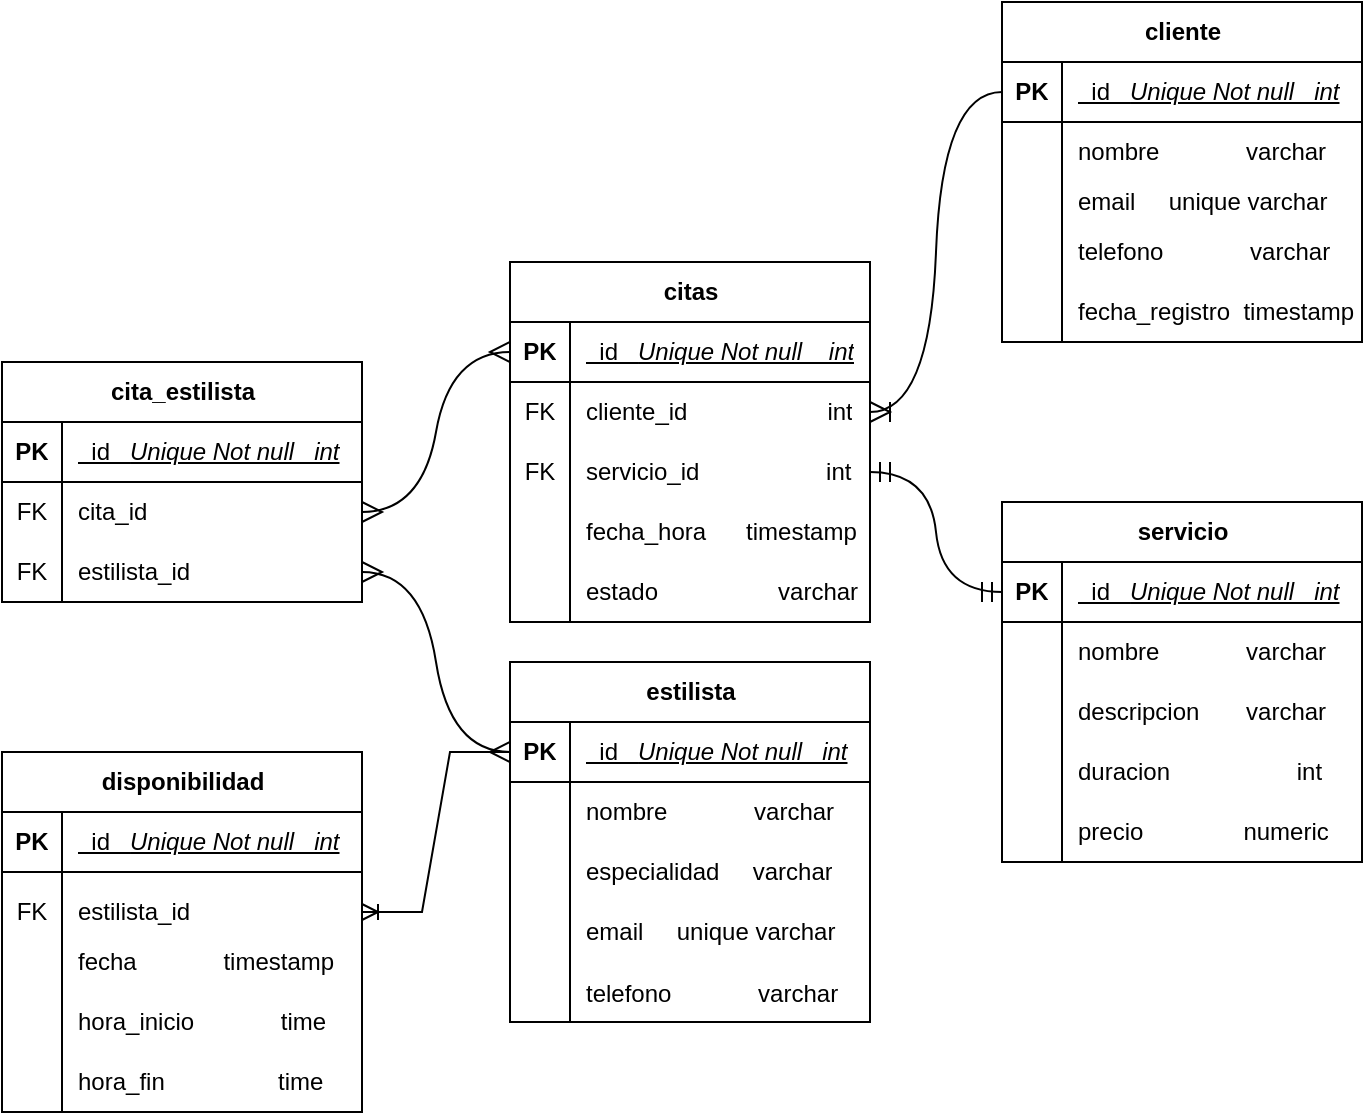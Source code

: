 <mxfile version="24.7.7" pages="2">
  <diagram name="DER" id="2YEWT8JmdDm5ds23QchY">
    <mxGraphModel grid="1" page="1" gridSize="10" guides="1" tooltips="1" connect="1" arrows="1" fold="1" pageScale="1" pageWidth="827" pageHeight="1169" math="0" shadow="0">
      <root>
        <mxCell id="0" />
        <mxCell id="1" parent="0" />
        <mxCell id="mz3XF2FVlqkhDc6d8bLx-1" value="cliente" style="shape=table;startSize=30;container=1;collapsible=1;childLayout=tableLayout;fixedRows=1;rowLines=0;fontStyle=1;align=center;resizeLast=1;html=1;" vertex="1" parent="1">
          <mxGeometry x="570" y="-990" width="180" height="170" as="geometry" />
        </mxCell>
        <mxCell id="mz3XF2FVlqkhDc6d8bLx-2" value="" style="shape=tableRow;horizontal=0;startSize=0;swimlaneHead=0;swimlaneBody=0;fillColor=none;collapsible=0;dropTarget=0;points=[[0,0.5],[1,0.5]];portConstraint=eastwest;top=0;left=0;right=0;bottom=1;" vertex="1" parent="mz3XF2FVlqkhDc6d8bLx-1">
          <mxGeometry y="30" width="180" height="30" as="geometry" />
        </mxCell>
        <mxCell id="mz3XF2FVlqkhDc6d8bLx-3" value="PK" style="shape=partialRectangle;connectable=0;fillColor=none;top=0;left=0;bottom=0;right=0;fontStyle=1;overflow=hidden;whiteSpace=wrap;html=1;" vertex="1" parent="mz3XF2FVlqkhDc6d8bLx-2">
          <mxGeometry width="30" height="30" as="geometry">
            <mxRectangle width="30" height="30" as="alternateBounds" />
          </mxGeometry>
        </mxCell>
        <mxCell id="mz3XF2FVlqkhDc6d8bLx-4" value="&lt;span style=&quot;font-weight: normal;&quot;&gt;&amp;nbsp; id&amp;nbsp; &amp;nbsp;&lt;i&gt;Unique Not null&amp;nbsp; &amp;nbsp;int&lt;/i&gt;&lt;/span&gt;" style="shape=partialRectangle;connectable=0;fillColor=none;top=0;left=0;bottom=0;right=0;align=left;spacingLeft=6;fontStyle=5;overflow=hidden;whiteSpace=wrap;html=1;" vertex="1" parent="mz3XF2FVlqkhDc6d8bLx-2">
          <mxGeometry x="30" width="150" height="30" as="geometry">
            <mxRectangle width="150" height="30" as="alternateBounds" />
          </mxGeometry>
        </mxCell>
        <mxCell id="mz3XF2FVlqkhDc6d8bLx-5" value="" style="shape=tableRow;horizontal=0;startSize=0;swimlaneHead=0;swimlaneBody=0;fillColor=none;collapsible=0;dropTarget=0;points=[[0,0.5],[1,0.5]];portConstraint=eastwest;top=0;left=0;right=0;bottom=0;" vertex="1" parent="mz3XF2FVlqkhDc6d8bLx-1">
          <mxGeometry y="60" width="180" height="30" as="geometry" />
        </mxCell>
        <mxCell id="mz3XF2FVlqkhDc6d8bLx-6" value="" style="shape=partialRectangle;connectable=0;fillColor=none;top=0;left=0;bottom=0;right=0;editable=1;overflow=hidden;whiteSpace=wrap;html=1;" vertex="1" parent="mz3XF2FVlqkhDc6d8bLx-5">
          <mxGeometry width="30" height="30" as="geometry">
            <mxRectangle width="30" height="30" as="alternateBounds" />
          </mxGeometry>
        </mxCell>
        <mxCell id="mz3XF2FVlqkhDc6d8bLx-7" value="nombre&amp;nbsp; &amp;nbsp; &amp;nbsp; &amp;nbsp; &amp;nbsp; &amp;nbsp; &amp;nbsp;varchar" style="shape=partialRectangle;connectable=0;fillColor=none;top=0;left=0;bottom=0;right=0;align=left;spacingLeft=6;overflow=hidden;whiteSpace=wrap;html=1;" vertex="1" parent="mz3XF2FVlqkhDc6d8bLx-5">
          <mxGeometry x="30" width="150" height="30" as="geometry">
            <mxRectangle width="150" height="30" as="alternateBounds" />
          </mxGeometry>
        </mxCell>
        <mxCell id="UyIufJHTst8PUv4BLB6f-72" value="" style="shape=tableRow;horizontal=0;startSize=0;swimlaneHead=0;swimlaneBody=0;fillColor=none;collapsible=0;dropTarget=0;points=[[0,0.5],[1,0.5]];portConstraint=eastwest;top=0;left=0;right=0;bottom=0;" vertex="1" parent="mz3XF2FVlqkhDc6d8bLx-1">
          <mxGeometry y="90" width="180" height="20" as="geometry" />
        </mxCell>
        <mxCell id="UyIufJHTst8PUv4BLB6f-73" value="" style="shape=partialRectangle;connectable=0;fillColor=none;top=0;left=0;bottom=0;right=0;editable=1;overflow=hidden;whiteSpace=wrap;html=1;" vertex="1" parent="UyIufJHTst8PUv4BLB6f-72">
          <mxGeometry width="30" height="20" as="geometry">
            <mxRectangle width="30" height="20" as="alternateBounds" />
          </mxGeometry>
        </mxCell>
        <mxCell id="UyIufJHTst8PUv4BLB6f-74" value="email&amp;nbsp; &amp;nbsp; &amp;nbsp;unique varchar" style="shape=partialRectangle;connectable=0;fillColor=none;top=0;left=0;bottom=0;right=0;align=left;spacingLeft=6;overflow=hidden;whiteSpace=wrap;html=1;" vertex="1" parent="UyIufJHTst8PUv4BLB6f-72">
          <mxGeometry x="30" width="150" height="20" as="geometry">
            <mxRectangle width="150" height="20" as="alternateBounds" />
          </mxGeometry>
        </mxCell>
        <mxCell id="UyIufJHTst8PUv4BLB6f-81" value="" style="shape=tableRow;horizontal=0;startSize=0;swimlaneHead=0;swimlaneBody=0;fillColor=none;collapsible=0;dropTarget=0;points=[[0,0.5],[1,0.5]];portConstraint=eastwest;top=0;left=0;right=0;bottom=0;" vertex="1" parent="mz3XF2FVlqkhDc6d8bLx-1">
          <mxGeometry y="110" width="180" height="30" as="geometry" />
        </mxCell>
        <mxCell id="UyIufJHTst8PUv4BLB6f-82" value="" style="shape=partialRectangle;connectable=0;fillColor=none;top=0;left=0;bottom=0;right=0;editable=1;overflow=hidden;whiteSpace=wrap;html=1;" vertex="1" parent="UyIufJHTst8PUv4BLB6f-81">
          <mxGeometry width="30" height="30" as="geometry">
            <mxRectangle width="30" height="30" as="alternateBounds" />
          </mxGeometry>
        </mxCell>
        <mxCell id="UyIufJHTst8PUv4BLB6f-83" value="telefono&amp;nbsp; &amp;nbsp; &amp;nbsp; &amp;nbsp; &amp;nbsp; &amp;nbsp; &amp;nbsp;varchar" style="shape=partialRectangle;connectable=0;fillColor=none;top=0;left=0;bottom=0;right=0;align=left;spacingLeft=6;overflow=hidden;whiteSpace=wrap;html=1;" vertex="1" parent="UyIufJHTst8PUv4BLB6f-81">
          <mxGeometry x="30" width="150" height="30" as="geometry">
            <mxRectangle width="150" height="30" as="alternateBounds" />
          </mxGeometry>
        </mxCell>
        <mxCell id="UyIufJHTst8PUv4BLB6f-97" value="" style="shape=tableRow;horizontal=0;startSize=0;swimlaneHead=0;swimlaneBody=0;fillColor=none;collapsible=0;dropTarget=0;points=[[0,0.5],[1,0.5]];portConstraint=eastwest;top=0;left=0;right=0;bottom=0;" vertex="1" parent="mz3XF2FVlqkhDc6d8bLx-1">
          <mxGeometry y="140" width="180" height="30" as="geometry" />
        </mxCell>
        <mxCell id="UyIufJHTst8PUv4BLB6f-98" value="" style="shape=partialRectangle;connectable=0;fillColor=none;top=0;left=0;bottom=0;right=0;editable=1;overflow=hidden;whiteSpace=wrap;html=1;" vertex="1" parent="UyIufJHTst8PUv4BLB6f-97">
          <mxGeometry width="30" height="30" as="geometry">
            <mxRectangle width="30" height="30" as="alternateBounds" />
          </mxGeometry>
        </mxCell>
        <mxCell id="UyIufJHTst8PUv4BLB6f-99" value="fecha_registro&amp;nbsp; timestamp&amp;nbsp;" style="shape=partialRectangle;connectable=0;fillColor=none;top=0;left=0;bottom=0;right=0;align=left;spacingLeft=6;overflow=hidden;whiteSpace=wrap;html=1;" vertex="1" parent="UyIufJHTst8PUv4BLB6f-97">
          <mxGeometry x="30" width="150" height="30" as="geometry">
            <mxRectangle width="150" height="30" as="alternateBounds" />
          </mxGeometry>
        </mxCell>
        <mxCell id="UyIufJHTst8PUv4BLB6f-1" value="servicio" style="shape=table;startSize=30;container=1;collapsible=1;childLayout=tableLayout;fixedRows=1;rowLines=0;fontStyle=1;align=center;resizeLast=1;html=1;" vertex="1" parent="1">
          <mxGeometry x="570" y="-740" width="180" height="180" as="geometry" />
        </mxCell>
        <mxCell id="UyIufJHTst8PUv4BLB6f-2" value="" style="shape=tableRow;horizontal=0;startSize=0;swimlaneHead=0;swimlaneBody=0;fillColor=none;collapsible=0;dropTarget=0;points=[[0,0.5],[1,0.5]];portConstraint=eastwest;top=0;left=0;right=0;bottom=1;" vertex="1" parent="UyIufJHTst8PUv4BLB6f-1">
          <mxGeometry y="30" width="180" height="30" as="geometry" />
        </mxCell>
        <mxCell id="UyIufJHTst8PUv4BLB6f-3" value="PK" style="shape=partialRectangle;connectable=0;fillColor=none;top=0;left=0;bottom=0;right=0;fontStyle=1;overflow=hidden;whiteSpace=wrap;html=1;" vertex="1" parent="UyIufJHTst8PUv4BLB6f-2">
          <mxGeometry width="30" height="30" as="geometry">
            <mxRectangle width="30" height="30" as="alternateBounds" />
          </mxGeometry>
        </mxCell>
        <mxCell id="UyIufJHTst8PUv4BLB6f-4" value="&lt;span style=&quot;font-weight: 400;&quot;&gt;&amp;nbsp; id&amp;nbsp; &amp;nbsp;&lt;/span&gt;&lt;i style=&quot;font-weight: 400;&quot;&gt;Unique Not null&amp;nbsp; &amp;nbsp;int&lt;/i&gt;" style="shape=partialRectangle;connectable=0;fillColor=none;top=0;left=0;bottom=0;right=0;align=left;spacingLeft=6;fontStyle=5;overflow=hidden;whiteSpace=wrap;html=1;" vertex="1" parent="UyIufJHTst8PUv4BLB6f-2">
          <mxGeometry x="30" width="150" height="30" as="geometry">
            <mxRectangle width="150" height="30" as="alternateBounds" />
          </mxGeometry>
        </mxCell>
        <mxCell id="UyIufJHTst8PUv4BLB6f-5" value="" style="shape=tableRow;horizontal=0;startSize=0;swimlaneHead=0;swimlaneBody=0;fillColor=none;collapsible=0;dropTarget=0;points=[[0,0.5],[1,0.5]];portConstraint=eastwest;top=0;left=0;right=0;bottom=0;" vertex="1" parent="UyIufJHTst8PUv4BLB6f-1">
          <mxGeometry y="60" width="180" height="30" as="geometry" />
        </mxCell>
        <mxCell id="UyIufJHTst8PUv4BLB6f-6" value="" style="shape=partialRectangle;connectable=0;fillColor=none;top=0;left=0;bottom=0;right=0;editable=1;overflow=hidden;whiteSpace=wrap;html=1;" vertex="1" parent="UyIufJHTst8PUv4BLB6f-5">
          <mxGeometry width="30" height="30" as="geometry">
            <mxRectangle width="30" height="30" as="alternateBounds" />
          </mxGeometry>
        </mxCell>
        <mxCell id="UyIufJHTst8PUv4BLB6f-7" value="nombre&amp;nbsp; &amp;nbsp; &amp;nbsp; &amp;nbsp; &amp;nbsp; &amp;nbsp; &amp;nbsp;varchar" style="shape=partialRectangle;connectable=0;fillColor=none;top=0;left=0;bottom=0;right=0;align=left;spacingLeft=6;overflow=hidden;whiteSpace=wrap;html=1;" vertex="1" parent="UyIufJHTst8PUv4BLB6f-5">
          <mxGeometry x="30" width="150" height="30" as="geometry">
            <mxRectangle width="150" height="30" as="alternateBounds" />
          </mxGeometry>
        </mxCell>
        <mxCell id="UyIufJHTst8PUv4BLB6f-8" value="" style="shape=tableRow;horizontal=0;startSize=0;swimlaneHead=0;swimlaneBody=0;fillColor=none;collapsible=0;dropTarget=0;points=[[0,0.5],[1,0.5]];portConstraint=eastwest;top=0;left=0;right=0;bottom=0;" vertex="1" parent="UyIufJHTst8PUv4BLB6f-1">
          <mxGeometry y="90" width="180" height="30" as="geometry" />
        </mxCell>
        <mxCell id="UyIufJHTst8PUv4BLB6f-9" value="" style="shape=partialRectangle;connectable=0;fillColor=none;top=0;left=0;bottom=0;right=0;editable=1;overflow=hidden;whiteSpace=wrap;html=1;" vertex="1" parent="UyIufJHTst8PUv4BLB6f-8">
          <mxGeometry width="30" height="30" as="geometry">
            <mxRectangle width="30" height="30" as="alternateBounds" />
          </mxGeometry>
        </mxCell>
        <mxCell id="UyIufJHTst8PUv4BLB6f-10" value="descripcion&amp;nbsp; &amp;nbsp; &amp;nbsp; &amp;nbsp;varchar" style="shape=partialRectangle;connectable=0;fillColor=none;top=0;left=0;bottom=0;right=0;align=left;spacingLeft=6;overflow=hidden;whiteSpace=wrap;html=1;" vertex="1" parent="UyIufJHTst8PUv4BLB6f-8">
          <mxGeometry x="30" width="150" height="30" as="geometry">
            <mxRectangle width="150" height="30" as="alternateBounds" />
          </mxGeometry>
        </mxCell>
        <mxCell id="UyIufJHTst8PUv4BLB6f-11" value="" style="shape=tableRow;horizontal=0;startSize=0;swimlaneHead=0;swimlaneBody=0;fillColor=none;collapsible=0;dropTarget=0;points=[[0,0.5],[1,0.5]];portConstraint=eastwest;top=0;left=0;right=0;bottom=0;" vertex="1" parent="UyIufJHTst8PUv4BLB6f-1">
          <mxGeometry y="120" width="180" height="30" as="geometry" />
        </mxCell>
        <mxCell id="UyIufJHTst8PUv4BLB6f-12" value="" style="shape=partialRectangle;connectable=0;fillColor=none;top=0;left=0;bottom=0;right=0;editable=1;overflow=hidden;whiteSpace=wrap;html=1;" vertex="1" parent="UyIufJHTst8PUv4BLB6f-11">
          <mxGeometry width="30" height="30" as="geometry">
            <mxRectangle width="30" height="30" as="alternateBounds" />
          </mxGeometry>
        </mxCell>
        <mxCell id="UyIufJHTst8PUv4BLB6f-13" value="duracion&amp;nbsp; &amp;nbsp; &amp;nbsp; &amp;nbsp; &amp;nbsp; &amp;nbsp; &amp;nbsp; &amp;nbsp; &amp;nbsp; &amp;nbsp;int" style="shape=partialRectangle;connectable=0;fillColor=none;top=0;left=0;bottom=0;right=0;align=left;spacingLeft=6;overflow=hidden;whiteSpace=wrap;html=1;" vertex="1" parent="UyIufJHTst8PUv4BLB6f-11">
          <mxGeometry x="30" width="150" height="30" as="geometry">
            <mxRectangle width="150" height="30" as="alternateBounds" />
          </mxGeometry>
        </mxCell>
        <mxCell id="UyIufJHTst8PUv4BLB6f-131" value="" style="shape=tableRow;horizontal=0;startSize=0;swimlaneHead=0;swimlaneBody=0;fillColor=none;collapsible=0;dropTarget=0;points=[[0,0.5],[1,0.5]];portConstraint=eastwest;top=0;left=0;right=0;bottom=0;" vertex="1" parent="UyIufJHTst8PUv4BLB6f-1">
          <mxGeometry y="150" width="180" height="30" as="geometry" />
        </mxCell>
        <mxCell id="UyIufJHTst8PUv4BLB6f-132" value="" style="shape=partialRectangle;connectable=0;fillColor=none;top=0;left=0;bottom=0;right=0;editable=1;overflow=hidden;whiteSpace=wrap;html=1;" vertex="1" parent="UyIufJHTst8PUv4BLB6f-131">
          <mxGeometry width="30" height="30" as="geometry">
            <mxRectangle width="30" height="30" as="alternateBounds" />
          </mxGeometry>
        </mxCell>
        <mxCell id="UyIufJHTst8PUv4BLB6f-133" value="precio&amp;nbsp; &amp;nbsp; &amp;nbsp; &amp;nbsp; &amp;nbsp; &amp;nbsp; &amp;nbsp; &amp;nbsp;numeric" style="shape=partialRectangle;connectable=0;fillColor=none;top=0;left=0;bottom=0;right=0;align=left;spacingLeft=6;overflow=hidden;whiteSpace=wrap;html=1;" vertex="1" parent="UyIufJHTst8PUv4BLB6f-131">
          <mxGeometry x="30" width="150" height="30" as="geometry">
            <mxRectangle width="150" height="30" as="alternateBounds" />
          </mxGeometry>
        </mxCell>
        <mxCell id="UyIufJHTst8PUv4BLB6f-14" value="citas" style="shape=table;startSize=30;container=1;collapsible=1;childLayout=tableLayout;fixedRows=1;rowLines=0;fontStyle=1;align=center;resizeLast=1;html=1;" vertex="1" parent="1">
          <mxGeometry x="324" y="-860" width="180" height="180" as="geometry" />
        </mxCell>
        <mxCell id="UyIufJHTst8PUv4BLB6f-15" value="" style="shape=tableRow;horizontal=0;startSize=0;swimlaneHead=0;swimlaneBody=0;fillColor=none;collapsible=0;dropTarget=0;points=[[0,0.5],[1,0.5]];portConstraint=eastwest;top=0;left=0;right=0;bottom=1;" vertex="1" parent="UyIufJHTst8PUv4BLB6f-14">
          <mxGeometry y="30" width="180" height="30" as="geometry" />
        </mxCell>
        <mxCell id="UyIufJHTst8PUv4BLB6f-16" value="PK" style="shape=partialRectangle;connectable=0;fillColor=none;top=0;left=0;bottom=0;right=0;fontStyle=1;overflow=hidden;whiteSpace=wrap;html=1;" vertex="1" parent="UyIufJHTst8PUv4BLB6f-15">
          <mxGeometry width="30" height="30" as="geometry">
            <mxRectangle width="30" height="30" as="alternateBounds" />
          </mxGeometry>
        </mxCell>
        <mxCell id="UyIufJHTst8PUv4BLB6f-17" value="&lt;span style=&quot;font-weight: 400;&quot;&gt;&amp;nbsp; id&amp;nbsp; &amp;nbsp;&lt;/span&gt;&lt;i style=&quot;font-weight: 400;&quot;&gt;Unique Not null&amp;nbsp; &amp;nbsp; int&lt;/i&gt;" style="shape=partialRectangle;connectable=0;fillColor=none;top=0;left=0;bottom=0;right=0;align=left;spacingLeft=6;fontStyle=5;overflow=hidden;whiteSpace=wrap;html=1;" vertex="1" parent="UyIufJHTst8PUv4BLB6f-15">
          <mxGeometry x="30" width="150" height="30" as="geometry">
            <mxRectangle width="150" height="30" as="alternateBounds" />
          </mxGeometry>
        </mxCell>
        <mxCell id="UyIufJHTst8PUv4BLB6f-125" value="" style="shape=tableRow;horizontal=0;startSize=0;swimlaneHead=0;swimlaneBody=0;fillColor=none;collapsible=0;dropTarget=0;points=[[0,0.5],[1,0.5]];portConstraint=eastwest;top=0;left=0;right=0;bottom=0;" vertex="1" parent="UyIufJHTst8PUv4BLB6f-14">
          <mxGeometry y="60" width="180" height="30" as="geometry" />
        </mxCell>
        <mxCell id="UyIufJHTst8PUv4BLB6f-126" value="FK" style="shape=partialRectangle;connectable=0;fillColor=none;top=0;left=0;bottom=0;right=0;fontStyle=0;overflow=hidden;whiteSpace=wrap;html=1;" vertex="1" parent="UyIufJHTst8PUv4BLB6f-125">
          <mxGeometry width="30" height="30" as="geometry">
            <mxRectangle width="30" height="30" as="alternateBounds" />
          </mxGeometry>
        </mxCell>
        <mxCell id="UyIufJHTst8PUv4BLB6f-127" value="cliente_id&amp;nbsp; &amp;nbsp; &amp;nbsp; &amp;nbsp; &amp;nbsp; &amp;nbsp; &amp;nbsp; &amp;nbsp; &amp;nbsp; &amp;nbsp; &amp;nbsp;int" style="shape=partialRectangle;connectable=0;fillColor=none;top=0;left=0;bottom=0;right=0;align=left;spacingLeft=6;fontStyle=0;overflow=hidden;whiteSpace=wrap;html=1;" vertex="1" parent="UyIufJHTst8PUv4BLB6f-125">
          <mxGeometry x="30" width="150" height="30" as="geometry">
            <mxRectangle width="150" height="30" as="alternateBounds" />
          </mxGeometry>
        </mxCell>
        <mxCell id="UyIufJHTst8PUv4BLB6f-128" value="" style="shape=tableRow;horizontal=0;startSize=0;swimlaneHead=0;swimlaneBody=0;fillColor=none;collapsible=0;dropTarget=0;points=[[0,0.5],[1,0.5]];portConstraint=eastwest;top=0;left=0;right=0;bottom=0;" vertex="1" parent="UyIufJHTst8PUv4BLB6f-14">
          <mxGeometry y="90" width="180" height="30" as="geometry" />
        </mxCell>
        <mxCell id="UyIufJHTst8PUv4BLB6f-129" value="FK" style="shape=partialRectangle;connectable=0;fillColor=none;top=0;left=0;bottom=0;right=0;fontStyle=0;overflow=hidden;whiteSpace=wrap;html=1;" vertex="1" parent="UyIufJHTst8PUv4BLB6f-128">
          <mxGeometry width="30" height="30" as="geometry">
            <mxRectangle width="30" height="30" as="alternateBounds" />
          </mxGeometry>
        </mxCell>
        <mxCell id="UyIufJHTst8PUv4BLB6f-130" value="servicio_id&amp;nbsp; &amp;nbsp; &amp;nbsp; &amp;nbsp; &amp;nbsp; &amp;nbsp; &amp;nbsp; &amp;nbsp; &amp;nbsp; &amp;nbsp;int" style="shape=partialRectangle;connectable=0;fillColor=none;top=0;left=0;bottom=0;right=0;align=left;spacingLeft=6;fontStyle=0;overflow=hidden;whiteSpace=wrap;html=1;" vertex="1" parent="UyIufJHTst8PUv4BLB6f-128">
          <mxGeometry x="30" width="150" height="30" as="geometry">
            <mxRectangle width="150" height="30" as="alternateBounds" />
          </mxGeometry>
        </mxCell>
        <mxCell id="UyIufJHTst8PUv4BLB6f-18" value="" style="shape=tableRow;horizontal=0;startSize=0;swimlaneHead=0;swimlaneBody=0;fillColor=none;collapsible=0;dropTarget=0;points=[[0,0.5],[1,0.5]];portConstraint=eastwest;top=0;left=0;right=0;bottom=0;" vertex="1" parent="UyIufJHTst8PUv4BLB6f-14">
          <mxGeometry y="120" width="180" height="30" as="geometry" />
        </mxCell>
        <mxCell id="UyIufJHTst8PUv4BLB6f-19" value="" style="shape=partialRectangle;connectable=0;fillColor=none;top=0;left=0;bottom=0;right=0;editable=1;overflow=hidden;whiteSpace=wrap;html=1;" vertex="1" parent="UyIufJHTst8PUv4BLB6f-18">
          <mxGeometry width="30" height="30" as="geometry">
            <mxRectangle width="30" height="30" as="alternateBounds" />
          </mxGeometry>
        </mxCell>
        <mxCell id="UyIufJHTst8PUv4BLB6f-20" value="fecha_hora&amp;nbsp; &amp;nbsp; &amp;nbsp; timestamp" style="shape=partialRectangle;connectable=0;fillColor=none;top=0;left=0;bottom=0;right=0;align=left;spacingLeft=6;overflow=hidden;whiteSpace=wrap;html=1;" vertex="1" parent="UyIufJHTst8PUv4BLB6f-18">
          <mxGeometry x="30" width="150" height="30" as="geometry">
            <mxRectangle width="150" height="30" as="alternateBounds" />
          </mxGeometry>
        </mxCell>
        <mxCell id="UyIufJHTst8PUv4BLB6f-21" value="" style="shape=tableRow;horizontal=0;startSize=0;swimlaneHead=0;swimlaneBody=0;fillColor=none;collapsible=0;dropTarget=0;points=[[0,0.5],[1,0.5]];portConstraint=eastwest;top=0;left=0;right=0;bottom=0;" vertex="1" parent="UyIufJHTst8PUv4BLB6f-14">
          <mxGeometry y="150" width="180" height="30" as="geometry" />
        </mxCell>
        <mxCell id="UyIufJHTst8PUv4BLB6f-22" value="" style="shape=partialRectangle;connectable=0;fillColor=none;top=0;left=0;bottom=0;right=0;editable=1;overflow=hidden;whiteSpace=wrap;html=1;" vertex="1" parent="UyIufJHTst8PUv4BLB6f-21">
          <mxGeometry width="30" height="30" as="geometry">
            <mxRectangle width="30" height="30" as="alternateBounds" />
          </mxGeometry>
        </mxCell>
        <mxCell id="UyIufJHTst8PUv4BLB6f-23" value="estado&amp;nbsp; &amp;nbsp; &amp;nbsp; &amp;nbsp; &amp;nbsp; &amp;nbsp; &amp;nbsp; &amp;nbsp; &amp;nbsp; varchar" style="shape=partialRectangle;connectable=0;fillColor=none;top=0;left=0;bottom=0;right=0;align=left;spacingLeft=6;overflow=hidden;whiteSpace=wrap;html=1;" vertex="1" parent="UyIufJHTst8PUv4BLB6f-21">
          <mxGeometry x="30" width="150" height="30" as="geometry">
            <mxRectangle width="150" height="30" as="alternateBounds" />
          </mxGeometry>
        </mxCell>
        <mxCell id="UyIufJHTst8PUv4BLB6f-27" value="estilista" style="shape=table;startSize=30;container=1;collapsible=1;childLayout=tableLayout;fixedRows=1;rowLines=0;fontStyle=1;align=center;resizeLast=1;html=1;" vertex="1" parent="1">
          <mxGeometry x="324" y="-660" width="180" height="180" as="geometry" />
        </mxCell>
        <mxCell id="UyIufJHTst8PUv4BLB6f-28" value="" style="shape=tableRow;horizontal=0;startSize=0;swimlaneHead=0;swimlaneBody=0;fillColor=none;collapsible=0;dropTarget=0;points=[[0,0.5],[1,0.5]];portConstraint=eastwest;top=0;left=0;right=0;bottom=1;" vertex="1" parent="UyIufJHTst8PUv4BLB6f-27">
          <mxGeometry y="30" width="180" height="30" as="geometry" />
        </mxCell>
        <mxCell id="UyIufJHTst8PUv4BLB6f-29" value="PK" style="shape=partialRectangle;connectable=0;fillColor=none;top=0;left=0;bottom=0;right=0;fontStyle=1;overflow=hidden;whiteSpace=wrap;html=1;" vertex="1" parent="UyIufJHTst8PUv4BLB6f-28">
          <mxGeometry width="30" height="30" as="geometry">
            <mxRectangle width="30" height="30" as="alternateBounds" />
          </mxGeometry>
        </mxCell>
        <mxCell id="UyIufJHTst8PUv4BLB6f-30" value="&lt;span style=&quot;font-weight: 400;&quot;&gt;&amp;nbsp; id&amp;nbsp; &amp;nbsp;&lt;/span&gt;&lt;i style=&quot;font-weight: 400;&quot;&gt;Unique Not null&amp;nbsp; &amp;nbsp;int&lt;/i&gt;" style="shape=partialRectangle;connectable=0;fillColor=none;top=0;left=0;bottom=0;right=0;align=left;spacingLeft=6;fontStyle=5;overflow=hidden;whiteSpace=wrap;html=1;" vertex="1" parent="UyIufJHTst8PUv4BLB6f-28">
          <mxGeometry x="30" width="150" height="30" as="geometry">
            <mxRectangle width="150" height="30" as="alternateBounds" />
          </mxGeometry>
        </mxCell>
        <mxCell id="UyIufJHTst8PUv4BLB6f-31" value="" style="shape=tableRow;horizontal=0;startSize=0;swimlaneHead=0;swimlaneBody=0;fillColor=none;collapsible=0;dropTarget=0;points=[[0,0.5],[1,0.5]];portConstraint=eastwest;top=0;left=0;right=0;bottom=0;" vertex="1" parent="UyIufJHTst8PUv4BLB6f-27">
          <mxGeometry y="60" width="180" height="30" as="geometry" />
        </mxCell>
        <mxCell id="UyIufJHTst8PUv4BLB6f-32" value="" style="shape=partialRectangle;connectable=0;fillColor=none;top=0;left=0;bottom=0;right=0;editable=1;overflow=hidden;whiteSpace=wrap;html=1;" vertex="1" parent="UyIufJHTst8PUv4BLB6f-31">
          <mxGeometry width="30" height="30" as="geometry">
            <mxRectangle width="30" height="30" as="alternateBounds" />
          </mxGeometry>
        </mxCell>
        <mxCell id="UyIufJHTst8PUv4BLB6f-33" value="nombre&amp;nbsp; &amp;nbsp; &amp;nbsp; &amp;nbsp; &amp;nbsp; &amp;nbsp; &amp;nbsp;varchar" style="shape=partialRectangle;connectable=0;fillColor=none;top=0;left=0;bottom=0;right=0;align=left;spacingLeft=6;overflow=hidden;whiteSpace=wrap;html=1;" vertex="1" parent="UyIufJHTst8PUv4BLB6f-31">
          <mxGeometry x="30" width="150" height="30" as="geometry">
            <mxRectangle width="150" height="30" as="alternateBounds" />
          </mxGeometry>
        </mxCell>
        <mxCell id="UyIufJHTst8PUv4BLB6f-34" value="" style="shape=tableRow;horizontal=0;startSize=0;swimlaneHead=0;swimlaneBody=0;fillColor=none;collapsible=0;dropTarget=0;points=[[0,0.5],[1,0.5]];portConstraint=eastwest;top=0;left=0;right=0;bottom=0;" vertex="1" parent="UyIufJHTst8PUv4BLB6f-27">
          <mxGeometry y="90" width="180" height="30" as="geometry" />
        </mxCell>
        <mxCell id="UyIufJHTst8PUv4BLB6f-35" value="" style="shape=partialRectangle;connectable=0;fillColor=none;top=0;left=0;bottom=0;right=0;editable=1;overflow=hidden;whiteSpace=wrap;html=1;" vertex="1" parent="UyIufJHTst8PUv4BLB6f-34">
          <mxGeometry width="30" height="30" as="geometry">
            <mxRectangle width="30" height="30" as="alternateBounds" />
          </mxGeometry>
        </mxCell>
        <mxCell id="UyIufJHTst8PUv4BLB6f-36" value="especialidad&amp;nbsp; &amp;nbsp; &amp;nbsp;varchar" style="shape=partialRectangle;connectable=0;fillColor=none;top=0;left=0;bottom=0;right=0;align=left;spacingLeft=6;overflow=hidden;whiteSpace=wrap;html=1;" vertex="1" parent="UyIufJHTst8PUv4BLB6f-34">
          <mxGeometry x="30" width="150" height="30" as="geometry">
            <mxRectangle width="150" height="30" as="alternateBounds" />
          </mxGeometry>
        </mxCell>
        <mxCell id="UyIufJHTst8PUv4BLB6f-37" value="" style="shape=tableRow;horizontal=0;startSize=0;swimlaneHead=0;swimlaneBody=0;fillColor=none;collapsible=0;dropTarget=0;points=[[0,0.5],[1,0.5]];portConstraint=eastwest;top=0;left=0;right=0;bottom=0;" vertex="1" parent="UyIufJHTst8PUv4BLB6f-27">
          <mxGeometry y="120" width="180" height="30" as="geometry" />
        </mxCell>
        <mxCell id="UyIufJHTst8PUv4BLB6f-38" value="" style="shape=partialRectangle;connectable=0;fillColor=none;top=0;left=0;bottom=0;right=0;editable=1;overflow=hidden;whiteSpace=wrap;html=1;" vertex="1" parent="UyIufJHTst8PUv4BLB6f-37">
          <mxGeometry width="30" height="30" as="geometry">
            <mxRectangle width="30" height="30" as="alternateBounds" />
          </mxGeometry>
        </mxCell>
        <mxCell id="UyIufJHTst8PUv4BLB6f-39" value="email&amp;nbsp; &amp;nbsp; &amp;nbsp;unique varchar" style="shape=partialRectangle;connectable=0;fillColor=none;top=0;left=0;bottom=0;right=0;align=left;spacingLeft=6;overflow=hidden;whiteSpace=wrap;html=1;" vertex="1" parent="UyIufJHTst8PUv4BLB6f-37">
          <mxGeometry x="30" width="150" height="30" as="geometry">
            <mxRectangle width="150" height="30" as="alternateBounds" />
          </mxGeometry>
        </mxCell>
        <mxCell id="UyIufJHTst8PUv4BLB6f-69" value="" style="shape=tableRow;horizontal=0;startSize=0;swimlaneHead=0;swimlaneBody=0;fillColor=none;collapsible=0;dropTarget=0;points=[[0,0.5],[1,0.5]];portConstraint=eastwest;top=0;left=0;right=0;bottom=0;" vertex="1" parent="UyIufJHTst8PUv4BLB6f-27">
          <mxGeometry y="150" width="180" height="30" as="geometry" />
        </mxCell>
        <mxCell id="UyIufJHTst8PUv4BLB6f-70" value="" style="shape=partialRectangle;connectable=0;fillColor=none;top=0;left=0;bottom=0;right=0;editable=1;overflow=hidden;" vertex="1" parent="UyIufJHTst8PUv4BLB6f-69">
          <mxGeometry width="30" height="30" as="geometry">
            <mxRectangle width="30" height="30" as="alternateBounds" />
          </mxGeometry>
        </mxCell>
        <mxCell id="UyIufJHTst8PUv4BLB6f-71" value="telefono             varchar" style="shape=partialRectangle;connectable=0;fillColor=none;top=0;left=0;bottom=0;right=0;align=left;spacingLeft=6;overflow=hidden;" vertex="1" parent="UyIufJHTst8PUv4BLB6f-69">
          <mxGeometry x="30" width="150" height="30" as="geometry">
            <mxRectangle width="150" height="30" as="alternateBounds" />
          </mxGeometry>
        </mxCell>
        <mxCell id="UyIufJHTst8PUv4BLB6f-40" value="disponibilidad" style="shape=table;startSize=30;container=1;collapsible=1;childLayout=tableLayout;fixedRows=1;rowLines=0;fontStyle=1;align=center;resizeLast=1;html=1;" vertex="1" parent="1">
          <mxGeometry x="70" y="-615" width="180" height="180" as="geometry" />
        </mxCell>
        <mxCell id="UyIufJHTst8PUv4BLB6f-41" value="" style="shape=tableRow;horizontal=0;startSize=0;swimlaneHead=0;swimlaneBody=0;fillColor=none;collapsible=0;dropTarget=0;points=[[0,0.5],[1,0.5]];portConstraint=eastwest;top=0;left=0;right=0;bottom=1;" vertex="1" parent="UyIufJHTst8PUv4BLB6f-40">
          <mxGeometry y="30" width="180" height="30" as="geometry" />
        </mxCell>
        <mxCell id="UyIufJHTst8PUv4BLB6f-42" value="PK" style="shape=partialRectangle;connectable=0;fillColor=none;top=0;left=0;bottom=0;right=0;fontStyle=1;overflow=hidden;whiteSpace=wrap;html=1;" vertex="1" parent="UyIufJHTst8PUv4BLB6f-41">
          <mxGeometry width="30" height="30" as="geometry">
            <mxRectangle width="30" height="30" as="alternateBounds" />
          </mxGeometry>
        </mxCell>
        <mxCell id="UyIufJHTst8PUv4BLB6f-43" value="&lt;span style=&quot;font-weight: 400;&quot;&gt;&amp;nbsp; id&amp;nbsp; &amp;nbsp;&lt;/span&gt;&lt;i style=&quot;font-weight: 400;&quot;&gt;Unique Not null&amp;nbsp; &amp;nbsp;int&lt;/i&gt;" style="shape=partialRectangle;connectable=0;fillColor=none;top=0;left=0;bottom=0;right=0;align=left;spacingLeft=6;fontStyle=5;overflow=hidden;whiteSpace=wrap;html=1;" vertex="1" parent="UyIufJHTst8PUv4BLB6f-41">
          <mxGeometry x="30" width="150" height="30" as="geometry">
            <mxRectangle width="150" height="30" as="alternateBounds" />
          </mxGeometry>
        </mxCell>
        <mxCell id="UyIufJHTst8PUv4BLB6f-44" value="" style="shape=tableRow;horizontal=0;startSize=0;swimlaneHead=0;swimlaneBody=0;fillColor=none;collapsible=0;dropTarget=0;points=[[0,0.5],[1,0.5]];portConstraint=eastwest;top=0;left=0;right=0;bottom=0;" vertex="1" parent="UyIufJHTst8PUv4BLB6f-40">
          <mxGeometry y="60" width="180" height="30" as="geometry" />
        </mxCell>
        <mxCell id="UyIufJHTst8PUv4BLB6f-45" value="" style="shape=partialRectangle;connectable=0;fillColor=none;top=0;left=0;bottom=0;right=0;editable=1;overflow=hidden;whiteSpace=wrap;html=1;" vertex="1" parent="UyIufJHTst8PUv4BLB6f-44">
          <mxGeometry width="30" height="30" as="geometry">
            <mxRectangle width="30" height="30" as="alternateBounds" />
          </mxGeometry>
        </mxCell>
        <mxCell id="UyIufJHTst8PUv4BLB6f-46" value="" style="shape=partialRectangle;connectable=0;fillColor=none;top=0;left=0;bottom=0;right=0;align=left;spacingLeft=6;overflow=hidden;whiteSpace=wrap;html=1;" vertex="1" parent="UyIufJHTst8PUv4BLB6f-44">
          <mxGeometry x="30" width="150" height="30" as="geometry">
            <mxRectangle width="150" height="30" as="alternateBounds" />
          </mxGeometry>
        </mxCell>
        <mxCell id="UyIufJHTst8PUv4BLB6f-47" value="" style="shape=tableRow;horizontal=0;startSize=0;swimlaneHead=0;swimlaneBody=0;fillColor=none;collapsible=0;dropTarget=0;points=[[0,0.5],[1,0.5]];portConstraint=eastwest;top=0;left=0;right=0;bottom=0;" vertex="1" parent="UyIufJHTst8PUv4BLB6f-40">
          <mxGeometry y="90" width="180" height="30" as="geometry" />
        </mxCell>
        <mxCell id="UyIufJHTst8PUv4BLB6f-48" value="" style="shape=partialRectangle;connectable=0;fillColor=none;top=0;left=0;bottom=0;right=0;editable=1;overflow=hidden;whiteSpace=wrap;html=1;" vertex="1" parent="UyIufJHTst8PUv4BLB6f-47">
          <mxGeometry width="30" height="30" as="geometry">
            <mxRectangle width="30" height="30" as="alternateBounds" />
          </mxGeometry>
        </mxCell>
        <mxCell id="UyIufJHTst8PUv4BLB6f-49" value="fecha&amp;nbsp; &amp;nbsp; &amp;nbsp; &amp;nbsp; &amp;nbsp; &amp;nbsp; &amp;nbsp;timestamp&amp;nbsp;" style="shape=partialRectangle;connectable=0;fillColor=none;top=0;left=0;bottom=0;right=0;align=left;spacingLeft=6;overflow=hidden;whiteSpace=wrap;html=1;" vertex="1" parent="UyIufJHTst8PUv4BLB6f-47">
          <mxGeometry x="30" width="150" height="30" as="geometry">
            <mxRectangle width="150" height="30" as="alternateBounds" />
          </mxGeometry>
        </mxCell>
        <mxCell id="UyIufJHTst8PUv4BLB6f-50" value="" style="shape=tableRow;horizontal=0;startSize=0;swimlaneHead=0;swimlaneBody=0;fillColor=none;collapsible=0;dropTarget=0;points=[[0,0.5],[1,0.5]];portConstraint=eastwest;top=0;left=0;right=0;bottom=0;" vertex="1" parent="UyIufJHTst8PUv4BLB6f-40">
          <mxGeometry y="120" width="180" height="30" as="geometry" />
        </mxCell>
        <mxCell id="UyIufJHTst8PUv4BLB6f-51" value="" style="shape=partialRectangle;connectable=0;fillColor=none;top=0;left=0;bottom=0;right=0;editable=1;overflow=hidden;whiteSpace=wrap;html=1;" vertex="1" parent="UyIufJHTst8PUv4BLB6f-50">
          <mxGeometry width="30" height="30" as="geometry">
            <mxRectangle width="30" height="30" as="alternateBounds" />
          </mxGeometry>
        </mxCell>
        <mxCell id="UyIufJHTst8PUv4BLB6f-52" value="hora_inicio&amp;nbsp; &amp;nbsp; &amp;nbsp; &amp;nbsp; &amp;nbsp; &amp;nbsp; &amp;nbsp;time" style="shape=partialRectangle;connectable=0;fillColor=none;top=0;left=0;bottom=0;right=0;align=left;spacingLeft=6;overflow=hidden;whiteSpace=wrap;html=1;" vertex="1" parent="UyIufJHTst8PUv4BLB6f-50">
          <mxGeometry x="30" width="150" height="30" as="geometry">
            <mxRectangle width="150" height="30" as="alternateBounds" />
          </mxGeometry>
        </mxCell>
        <mxCell id="UyIufJHTst8PUv4BLB6f-122" value="" style="shape=tableRow;horizontal=0;startSize=0;swimlaneHead=0;swimlaneBody=0;fillColor=none;collapsible=0;dropTarget=0;points=[[0,0.5],[1,0.5]];portConstraint=eastwest;top=0;left=0;right=0;bottom=0;" vertex="1" parent="UyIufJHTst8PUv4BLB6f-40">
          <mxGeometry y="150" width="180" height="30" as="geometry" />
        </mxCell>
        <mxCell id="UyIufJHTst8PUv4BLB6f-123" value="" style="shape=partialRectangle;connectable=0;fillColor=none;top=0;left=0;bottom=0;right=0;editable=1;overflow=hidden;whiteSpace=wrap;html=1;" vertex="1" parent="UyIufJHTst8PUv4BLB6f-122">
          <mxGeometry width="30" height="30" as="geometry">
            <mxRectangle width="30" height="30" as="alternateBounds" />
          </mxGeometry>
        </mxCell>
        <mxCell id="UyIufJHTst8PUv4BLB6f-124" value="hora_fin&amp;nbsp; &amp;nbsp; &amp;nbsp; &amp;nbsp; &amp;nbsp; &amp;nbsp; &amp;nbsp; &amp;nbsp; &amp;nbsp;time" style="shape=partialRectangle;connectable=0;fillColor=none;top=0;left=0;bottom=0;right=0;align=left;spacingLeft=6;overflow=hidden;whiteSpace=wrap;html=1;" vertex="1" parent="UyIufJHTst8PUv4BLB6f-122">
          <mxGeometry x="30" width="150" height="30" as="geometry">
            <mxRectangle width="150" height="30" as="alternateBounds" />
          </mxGeometry>
        </mxCell>
        <mxCell id="UyIufJHTst8PUv4BLB6f-53" value="cita_estilista" style="shape=table;startSize=30;container=1;collapsible=1;childLayout=tableLayout;fixedRows=1;rowLines=0;fontStyle=1;align=center;resizeLast=1;html=1;" vertex="1" parent="1">
          <mxGeometry x="70" y="-810" width="180" height="120" as="geometry" />
        </mxCell>
        <mxCell id="UyIufJHTst8PUv4BLB6f-54" value="" style="shape=tableRow;horizontal=0;startSize=0;swimlaneHead=0;swimlaneBody=0;fillColor=none;collapsible=0;dropTarget=0;points=[[0,0.5],[1,0.5]];portConstraint=eastwest;top=0;left=0;right=0;bottom=1;" vertex="1" parent="UyIufJHTst8PUv4BLB6f-53">
          <mxGeometry y="30" width="180" height="30" as="geometry" />
        </mxCell>
        <mxCell id="UyIufJHTst8PUv4BLB6f-55" value="PK" style="shape=partialRectangle;connectable=0;fillColor=none;top=0;left=0;bottom=0;right=0;fontStyle=1;overflow=hidden;whiteSpace=wrap;html=1;" vertex="1" parent="UyIufJHTst8PUv4BLB6f-54">
          <mxGeometry width="30" height="30" as="geometry">
            <mxRectangle width="30" height="30" as="alternateBounds" />
          </mxGeometry>
        </mxCell>
        <mxCell id="UyIufJHTst8PUv4BLB6f-56" value="&lt;span style=&quot;font-weight: 400;&quot;&gt;&amp;nbsp; id&amp;nbsp; &amp;nbsp;&lt;/span&gt;&lt;i style=&quot;font-weight: 400;&quot;&gt;Unique Not null&amp;nbsp; &amp;nbsp;int&lt;/i&gt;" style="shape=partialRectangle;connectable=0;fillColor=none;top=0;left=0;bottom=0;right=0;align=left;spacingLeft=6;fontStyle=5;overflow=hidden;whiteSpace=wrap;html=1;" vertex="1" parent="UyIufJHTst8PUv4BLB6f-54">
          <mxGeometry x="30" width="150" height="30" as="geometry">
            <mxRectangle width="150" height="30" as="alternateBounds" />
          </mxGeometry>
        </mxCell>
        <mxCell id="UyIufJHTst8PUv4BLB6f-100" value="" style="shape=tableRow;horizontal=0;startSize=0;swimlaneHead=0;swimlaneBody=0;fillColor=none;collapsible=0;dropTarget=0;points=[[0,0.5],[1,0.5]];portConstraint=eastwest;top=0;left=0;right=0;bottom=0;" vertex="1" parent="UyIufJHTst8PUv4BLB6f-53">
          <mxGeometry y="60" width="180" height="30" as="geometry" />
        </mxCell>
        <mxCell id="UyIufJHTst8PUv4BLB6f-101" value="FK" style="shape=partialRectangle;connectable=0;fillColor=none;top=0;left=0;bottom=0;right=0;fontStyle=0;overflow=hidden;whiteSpace=wrap;html=1;" vertex="1" parent="UyIufJHTst8PUv4BLB6f-100">
          <mxGeometry width="30" height="30" as="geometry">
            <mxRectangle width="30" height="30" as="alternateBounds" />
          </mxGeometry>
        </mxCell>
        <mxCell id="UyIufJHTst8PUv4BLB6f-102" value="cita_id" style="shape=partialRectangle;connectable=0;fillColor=none;top=0;left=0;bottom=0;right=0;align=left;spacingLeft=6;fontStyle=0;overflow=hidden;whiteSpace=wrap;html=1;" vertex="1" parent="UyIufJHTst8PUv4BLB6f-100">
          <mxGeometry x="30" width="150" height="30" as="geometry">
            <mxRectangle width="150" height="30" as="alternateBounds" />
          </mxGeometry>
        </mxCell>
        <mxCell id="UyIufJHTst8PUv4BLB6f-103" value="" style="shape=tableRow;horizontal=0;startSize=0;swimlaneHead=0;swimlaneBody=0;fillColor=none;collapsible=0;dropTarget=0;points=[[0,0.5],[1,0.5]];portConstraint=eastwest;top=0;left=0;right=0;bottom=0;" vertex="1" parent="UyIufJHTst8PUv4BLB6f-53">
          <mxGeometry y="90" width="180" height="30" as="geometry" />
        </mxCell>
        <mxCell id="UyIufJHTst8PUv4BLB6f-104" value="FK" style="shape=partialRectangle;connectable=0;fillColor=none;top=0;left=0;bottom=0;right=0;fontStyle=0;overflow=hidden;whiteSpace=wrap;html=1;" vertex="1" parent="UyIufJHTst8PUv4BLB6f-103">
          <mxGeometry width="30" height="30" as="geometry">
            <mxRectangle width="30" height="30" as="alternateBounds" />
          </mxGeometry>
        </mxCell>
        <mxCell id="UyIufJHTst8PUv4BLB6f-105" value="estilista_id" style="shape=partialRectangle;connectable=0;fillColor=none;top=0;left=0;bottom=0;right=0;align=left;spacingLeft=6;fontStyle=0;overflow=hidden;whiteSpace=wrap;html=1;" vertex="1" parent="UyIufJHTst8PUv4BLB6f-103">
          <mxGeometry x="30" width="150" height="30" as="geometry">
            <mxRectangle width="150" height="30" as="alternateBounds" />
          </mxGeometry>
        </mxCell>
        <mxCell id="UyIufJHTst8PUv4BLB6f-106" value="" style="shape=tableRow;horizontal=0;startSize=0;swimlaneHead=0;swimlaneBody=0;fillColor=none;collapsible=0;dropTarget=0;points=[[0,0.5],[1,0.5]];portConstraint=eastwest;top=0;left=0;right=0;bottom=0;" vertex="1" parent="1">
          <mxGeometry x="70" y="-550" width="180" height="30" as="geometry" />
        </mxCell>
        <mxCell id="UyIufJHTst8PUv4BLB6f-107" value="FK" style="shape=partialRectangle;connectable=0;fillColor=none;top=0;left=0;bottom=0;right=0;fontStyle=0;overflow=hidden;whiteSpace=wrap;html=1;" vertex="1" parent="UyIufJHTst8PUv4BLB6f-106">
          <mxGeometry width="30" height="30" as="geometry">
            <mxRectangle width="30" height="30" as="alternateBounds" />
          </mxGeometry>
        </mxCell>
        <mxCell id="UyIufJHTst8PUv4BLB6f-108" value="estilista_id" style="shape=partialRectangle;connectable=0;fillColor=none;top=0;left=0;bottom=0;right=0;align=left;spacingLeft=6;fontStyle=0;overflow=hidden;whiteSpace=wrap;html=1;" vertex="1" parent="UyIufJHTst8PUv4BLB6f-106">
          <mxGeometry x="30" width="150" height="30" as="geometry">
            <mxRectangle width="150" height="30" as="alternateBounds" />
          </mxGeometry>
        </mxCell>
        <mxCell id="UyIufJHTst8PUv4BLB6f-135" value="" style="edgeStyle=entityRelationEdgeStyle;fontSize=12;html=1;endArrow=ERoneToMany;rounded=0;startSize=8;endSize=8;curved=1;exitX=0;exitY=0.5;exitDx=0;exitDy=0;entryX=1;entryY=0.5;entryDx=0;entryDy=0;" edge="1" parent="1" source="mz3XF2FVlqkhDc6d8bLx-2" target="UyIufJHTst8PUv4BLB6f-125">
          <mxGeometry width="100" height="100" relative="1" as="geometry">
            <mxPoint x="390" y="-960" as="sourcePoint" />
            <mxPoint x="490" y="-1060" as="targetPoint" />
            <Array as="points">
              <mxPoint x="540" y="-910" />
              <mxPoint x="504" y="-920" />
            </Array>
          </mxGeometry>
        </mxCell>
        <mxCell id="UyIufJHTst8PUv4BLB6f-136" value="" style="edgeStyle=entityRelationEdgeStyle;fontSize=12;html=1;endArrow=ERmandOne;startArrow=ERmandOne;rounded=0;startSize=8;endSize=8;curved=1;entryX=0;entryY=0.5;entryDx=0;entryDy=0;exitX=1;exitY=0.5;exitDx=0;exitDy=0;" edge="1" parent="1" source="UyIufJHTst8PUv4BLB6f-128" target="UyIufJHTst8PUv4BLB6f-2">
          <mxGeometry width="100" height="100" relative="1" as="geometry">
            <mxPoint x="390" y="-910" as="sourcePoint" />
            <mxPoint x="490" y="-1010" as="targetPoint" />
          </mxGeometry>
        </mxCell>
        <mxCell id="UyIufJHTst8PUv4BLB6f-138" value="" style="edgeStyle=entityRelationEdgeStyle;fontSize=12;html=1;endArrow=ERmany;startArrow=ERmany;rounded=0;startSize=8;endSize=8;curved=1;entryX=0;entryY=0.5;entryDx=0;entryDy=0;exitX=1;exitY=0.5;exitDx=0;exitDy=0;" edge="1" parent="1" source="UyIufJHTst8PUv4BLB6f-100" target="UyIufJHTst8PUv4BLB6f-15">
          <mxGeometry width="100" height="100" relative="1" as="geometry">
            <mxPoint x="210" y="-610" as="sourcePoint" />
            <mxPoint x="310" y="-710" as="targetPoint" />
          </mxGeometry>
        </mxCell>
        <mxCell id="UyIufJHTst8PUv4BLB6f-139" value="" style="edgeStyle=entityRelationEdgeStyle;fontSize=12;html=1;endArrow=ERmany;startArrow=ERmany;rounded=0;startSize=8;endSize=8;curved=1;exitX=1;exitY=0.5;exitDx=0;exitDy=0;entryX=0;entryY=0.5;entryDx=0;entryDy=0;" edge="1" parent="1" source="UyIufJHTst8PUv4BLB6f-103" target="UyIufJHTst8PUv4BLB6f-28">
          <mxGeometry width="100" height="100" relative="1" as="geometry">
            <mxPoint x="210" y="-610" as="sourcePoint" />
            <mxPoint x="310" y="-710" as="targetPoint" />
          </mxGeometry>
        </mxCell>
        <mxCell id="1D6t-YIedM1mOBL0S7JL-1" value="" style="edgeStyle=entityRelationEdgeStyle;fontSize=12;html=1;endArrow=ERoneToMany;rounded=0;exitX=0;exitY=0.5;exitDx=0;exitDy=0;entryX=1;entryY=0.5;entryDx=0;entryDy=0;" edge="1" parent="1" source="UyIufJHTst8PUv4BLB6f-28" target="UyIufJHTst8PUv4BLB6f-106">
          <mxGeometry width="100" height="100" relative="1" as="geometry">
            <mxPoint x="10" y="-570" as="sourcePoint" />
            <mxPoint x="110" y="-670" as="targetPoint" />
          </mxGeometry>
        </mxCell>
      </root>
    </mxGraphModel>
  </diagram>
  <diagram id="GehfhQEQP9sTLfGc5Xwg" name="ER">
    <mxGraphModel grid="1" page="1" gridSize="10" guides="1" tooltips="1" connect="1" arrows="1" fold="1" pageScale="1" pageWidth="827" pageHeight="1169" math="0" shadow="0">
      <root>
        <mxCell id="0" />
        <mxCell id="1" parent="0" />
        <mxCell id="s-hTcnYfexZXfQBbIxqW-1" value="cita" style="whiteSpace=wrap;html=1;align=center;" vertex="1" parent="1">
          <mxGeometry x="470" y="220" width="100" height="40" as="geometry" />
        </mxCell>
        <mxCell id="s-hTcnYfexZXfQBbIxqW-2" value="servicio" style="whiteSpace=wrap;html=1;align=center;" vertex="1" parent="1">
          <mxGeometry x="470" y="410" width="100" height="40" as="geometry" />
        </mxCell>
        <mxCell id="s-hTcnYfexZXfQBbIxqW-3" value="Agendar" style="shape=rhombus;perimeter=rhombusPerimeter;whiteSpace=wrap;html=1;align=center;" vertex="1" parent="1">
          <mxGeometry x="330" y="210" width="120" height="60" as="geometry" />
        </mxCell>
        <mxCell id="s-hTcnYfexZXfQBbIxqW-4" value="cliente" style="whiteSpace=wrap;html=1;align=center;" vertex="1" parent="1">
          <mxGeometry x="210" y="220" width="100" height="40" as="geometry" />
        </mxCell>
        <mxCell id="s-hTcnYfexZXfQBbIxqW-5" value="" style="endArrow=none;html=1;rounded=0;entryX=0;entryY=0.5;entryDx=0;entryDy=0;exitX=1;exitY=0.5;exitDx=0;exitDy=0;" edge="1" parent="1" source="s-hTcnYfexZXfQBbIxqW-4" target="s-hTcnYfexZXfQBbIxqW-3">
          <mxGeometry relative="1" as="geometry">
            <mxPoint x="320" y="320" as="sourcePoint" />
            <mxPoint x="480" y="320" as="targetPoint" />
          </mxGeometry>
        </mxCell>
        <mxCell id="s-hTcnYfexZXfQBbIxqW-6" value="1" style="resizable=0;html=1;whiteSpace=wrap;align=left;verticalAlign=bottom;" connectable="0" vertex="1" parent="s-hTcnYfexZXfQBbIxqW-5">
          <mxGeometry x="-1" relative="1" as="geometry" />
        </mxCell>
        <mxCell id="s-hTcnYfexZXfQBbIxqW-7" value="" style="resizable=0;html=1;whiteSpace=wrap;align=right;verticalAlign=bottom;" connectable="0" vertex="1" parent="s-hTcnYfexZXfQBbIxqW-5">
          <mxGeometry x="1" relative="1" as="geometry" />
        </mxCell>
        <mxCell id="s-hTcnYfexZXfQBbIxqW-12" value="" style="endArrow=none;html=1;rounded=0;entryX=0;entryY=0.5;entryDx=0;entryDy=0;exitX=1;exitY=0.5;exitDx=0;exitDy=0;" edge="1" parent="1" source="s-hTcnYfexZXfQBbIxqW-3" target="s-hTcnYfexZXfQBbIxqW-1">
          <mxGeometry relative="1" as="geometry">
            <mxPoint x="414" y="310" as="sourcePoint" />
            <mxPoint x="454" y="310" as="targetPoint" />
          </mxGeometry>
        </mxCell>
        <mxCell id="s-hTcnYfexZXfQBbIxqW-13" value="" style="resizable=0;html=1;whiteSpace=wrap;align=left;verticalAlign=bottom;" connectable="0" vertex="1" parent="s-hTcnYfexZXfQBbIxqW-12">
          <mxGeometry x="-1" relative="1" as="geometry" />
        </mxCell>
        <mxCell id="s-hTcnYfexZXfQBbIxqW-14" value="N" style="resizable=0;html=1;whiteSpace=wrap;align=right;verticalAlign=bottom;" connectable="0" vertex="1" parent="s-hTcnYfexZXfQBbIxqW-12">
          <mxGeometry x="1" relative="1" as="geometry" />
        </mxCell>
        <mxCell id="s-hTcnYfexZXfQBbIxqW-15" value="Atendido" style="shape=rhombus;perimeter=rhombusPerimeter;whiteSpace=wrap;html=1;align=center;rotation=0;" vertex="1" parent="1">
          <mxGeometry x="460" y="300" width="120" height="60" as="geometry" />
        </mxCell>
        <mxCell id="s-hTcnYfexZXfQBbIxqW-16" value="" style="endArrow=none;html=1;rounded=0;entryX=0.5;entryY=0;entryDx=0;entryDy=0;exitX=0.5;exitY=1;exitDx=0;exitDy=0;" edge="1" parent="1" source="s-hTcnYfexZXfQBbIxqW-1" target="s-hTcnYfexZXfQBbIxqW-15">
          <mxGeometry relative="1" as="geometry">
            <mxPoint x="319" y="370" as="sourcePoint" />
            <mxPoint x="529" y="450" as="targetPoint" />
          </mxGeometry>
        </mxCell>
        <mxCell id="s-hTcnYfexZXfQBbIxqW-17" value="1" style="resizable=0;html=1;whiteSpace=wrap;align=left;verticalAlign=bottom;" connectable="0" vertex="1" parent="s-hTcnYfexZXfQBbIxqW-16">
          <mxGeometry x="-1" relative="1" as="geometry">
            <mxPoint y="20" as="offset" />
          </mxGeometry>
        </mxCell>
        <mxCell id="s-hTcnYfexZXfQBbIxqW-18" value="" style="resizable=0;html=1;whiteSpace=wrap;align=right;verticalAlign=bottom;" connectable="0" vertex="1" parent="s-hTcnYfexZXfQBbIxqW-16">
          <mxGeometry x="1" relative="1" as="geometry" />
        </mxCell>
        <mxCell id="s-hTcnYfexZXfQBbIxqW-19" value="" style="endArrow=none;html=1;rounded=0;entryX=0.5;entryY=0;entryDx=0;entryDy=0;exitX=0.5;exitY=1;exitDx=0;exitDy=0;" edge="1" parent="1" source="s-hTcnYfexZXfQBbIxqW-15" target="s-hTcnYfexZXfQBbIxqW-2">
          <mxGeometry relative="1" as="geometry">
            <mxPoint x="463" y="440" as="sourcePoint" />
            <mxPoint x="509" y="370" as="targetPoint" />
          </mxGeometry>
        </mxCell>
        <mxCell id="s-hTcnYfexZXfQBbIxqW-20" value="" style="resizable=0;html=1;whiteSpace=wrap;align=left;verticalAlign=bottom;" connectable="0" vertex="1" parent="s-hTcnYfexZXfQBbIxqW-19">
          <mxGeometry x="-1" relative="1" as="geometry" />
        </mxCell>
        <mxCell id="s-hTcnYfexZXfQBbIxqW-21" value="1" style="resizable=0;html=1;whiteSpace=wrap;align=right;verticalAlign=bottom;" connectable="0" vertex="1" parent="s-hTcnYfexZXfQBbIxqW-19">
          <mxGeometry x="1" relative="1" as="geometry" />
        </mxCell>
        <mxCell id="s-hTcnYfexZXfQBbIxqW-23" value="estilista" style="whiteSpace=wrap;html=1;align=center;" vertex="1" parent="1">
          <mxGeometry x="740" y="220" width="100" height="40" as="geometry" />
        </mxCell>
        <mxCell id="s-hTcnYfexZXfQBbIxqW-24" value="disponibilidad" style="whiteSpace=wrap;html=1;align=center;" vertex="1" parent="1">
          <mxGeometry x="740" y="410" width="100" height="40" as="geometry" />
        </mxCell>
        <mxCell id="s-hTcnYfexZXfQBbIxqW-26" value="ocupa un periodo de tiempo" style="shape=rhombus;perimeter=rhombusPerimeter;whiteSpace=wrap;html=1;align=center;" vertex="1" parent="1">
          <mxGeometry x="715" y="285" width="150" height="90" as="geometry" />
        </mxCell>
        <mxCell id="s-hTcnYfexZXfQBbIxqW-27" value="" style="endArrow=none;html=1;rounded=0;entryX=0.5;entryY=0;entryDx=0;entryDy=0;exitX=0.5;exitY=1;exitDx=0;exitDy=0;" edge="1" parent="1" source="s-hTcnYfexZXfQBbIxqW-23" target="s-hTcnYfexZXfQBbIxqW-26">
          <mxGeometry relative="1" as="geometry">
            <mxPoint x="800" y="150" as="sourcePoint" />
            <mxPoint x="1010" y="230" as="targetPoint" />
          </mxGeometry>
        </mxCell>
        <mxCell id="s-hTcnYfexZXfQBbIxqW-28" value="1" style="resizable=0;html=1;whiteSpace=wrap;align=left;verticalAlign=bottom;" connectable="0" vertex="1" parent="s-hTcnYfexZXfQBbIxqW-27">
          <mxGeometry x="-1" relative="1" as="geometry">
            <mxPoint y="20" as="offset" />
          </mxGeometry>
        </mxCell>
        <mxCell id="s-hTcnYfexZXfQBbIxqW-29" value="" style="resizable=0;html=1;whiteSpace=wrap;align=right;verticalAlign=bottom;" connectable="0" vertex="1" parent="s-hTcnYfexZXfQBbIxqW-27">
          <mxGeometry x="1" relative="1" as="geometry" />
        </mxCell>
        <mxCell id="s-hTcnYfexZXfQBbIxqW-30" value="" style="endArrow=none;html=1;rounded=0;entryX=0.5;entryY=0;entryDx=0;entryDy=0;exitX=0.5;exitY=1;exitDx=0;exitDy=0;" edge="1" parent="1" source="s-hTcnYfexZXfQBbIxqW-26" target="s-hTcnYfexZXfQBbIxqW-24">
          <mxGeometry relative="1" as="geometry">
            <mxPoint x="944" y="220" as="sourcePoint" />
            <mxPoint x="990" y="150" as="targetPoint" />
          </mxGeometry>
        </mxCell>
        <mxCell id="s-hTcnYfexZXfQBbIxqW-31" value="" style="resizable=0;html=1;whiteSpace=wrap;align=left;verticalAlign=bottom;" connectable="0" vertex="1" parent="s-hTcnYfexZXfQBbIxqW-30">
          <mxGeometry x="-1" relative="1" as="geometry" />
        </mxCell>
        <mxCell id="s-hTcnYfexZXfQBbIxqW-32" value="N" style="resizable=0;html=1;whiteSpace=wrap;align=right;verticalAlign=bottom;" connectable="0" vertex="1" parent="s-hTcnYfexZXfQBbIxqW-30">
          <mxGeometry x="1" relative="1" as="geometry" />
        </mxCell>
        <mxCell id="wQYrKkVJkfCBeXikOnCp-1" value="Atender" style="shape=rhombus;perimeter=rhombusPerimeter;whiteSpace=wrap;html=1;align=center;rotation=0;" vertex="1" parent="1">
          <mxGeometry x="590" y="210" width="120" height="60" as="geometry" />
        </mxCell>
        <mxCell id="wQYrKkVJkfCBeXikOnCp-2" value="" style="endArrow=none;html=1;rounded=0;exitX=1;exitY=0.5;exitDx=0;exitDy=0;entryX=0;entryY=0.5;entryDx=0;entryDy=0;" edge="1" parent="1" source="s-hTcnYfexZXfQBbIxqW-1" target="wQYrKkVJkfCBeXikOnCp-1">
          <mxGeometry relative="1" as="geometry">
            <mxPoint x="610" y="150" as="sourcePoint" />
            <mxPoint x="660" y="160" as="targetPoint" />
            <Array as="points" />
          </mxGeometry>
        </mxCell>
        <mxCell id="wQYrKkVJkfCBeXikOnCp-3" value="N" style="resizable=0;html=1;whiteSpace=wrap;align=left;verticalAlign=bottom;" connectable="0" vertex="1" parent="wQYrKkVJkfCBeXikOnCp-2">
          <mxGeometry x="-1" relative="1" as="geometry" />
        </mxCell>
        <mxCell id="wQYrKkVJkfCBeXikOnCp-4" value="" style="resizable=0;html=1;whiteSpace=wrap;align=right;verticalAlign=bottom;" connectable="0" vertex="1" parent="wQYrKkVJkfCBeXikOnCp-2">
          <mxGeometry x="1" relative="1" as="geometry" />
        </mxCell>
        <mxCell id="wQYrKkVJkfCBeXikOnCp-5" value="" style="endArrow=none;html=1;rounded=0;entryX=0;entryY=0.5;entryDx=0;entryDy=0;exitX=1;exitY=0.5;exitDx=0;exitDy=0;" edge="1" parent="1" source="wQYrKkVJkfCBeXikOnCp-1" target="s-hTcnYfexZXfQBbIxqW-23">
          <mxGeometry relative="1" as="geometry">
            <mxPoint x="330" y="500" as="sourcePoint" />
            <mxPoint x="390" y="430" as="targetPoint" />
            <Array as="points" />
          </mxGeometry>
        </mxCell>
        <mxCell id="wQYrKkVJkfCBeXikOnCp-6" value="" style="resizable=0;html=1;whiteSpace=wrap;align=left;verticalAlign=bottom;" connectable="0" vertex="1" parent="wQYrKkVJkfCBeXikOnCp-5">
          <mxGeometry x="-1" relative="1" as="geometry" />
        </mxCell>
        <mxCell id="wQYrKkVJkfCBeXikOnCp-7" value="N" style="resizable=0;html=1;whiteSpace=wrap;align=right;verticalAlign=bottom;" connectable="0" vertex="1" parent="wQYrKkVJkfCBeXikOnCp-5">
          <mxGeometry x="1" relative="1" as="geometry" />
        </mxCell>
      </root>
    </mxGraphModel>
  </diagram>
</mxfile>
